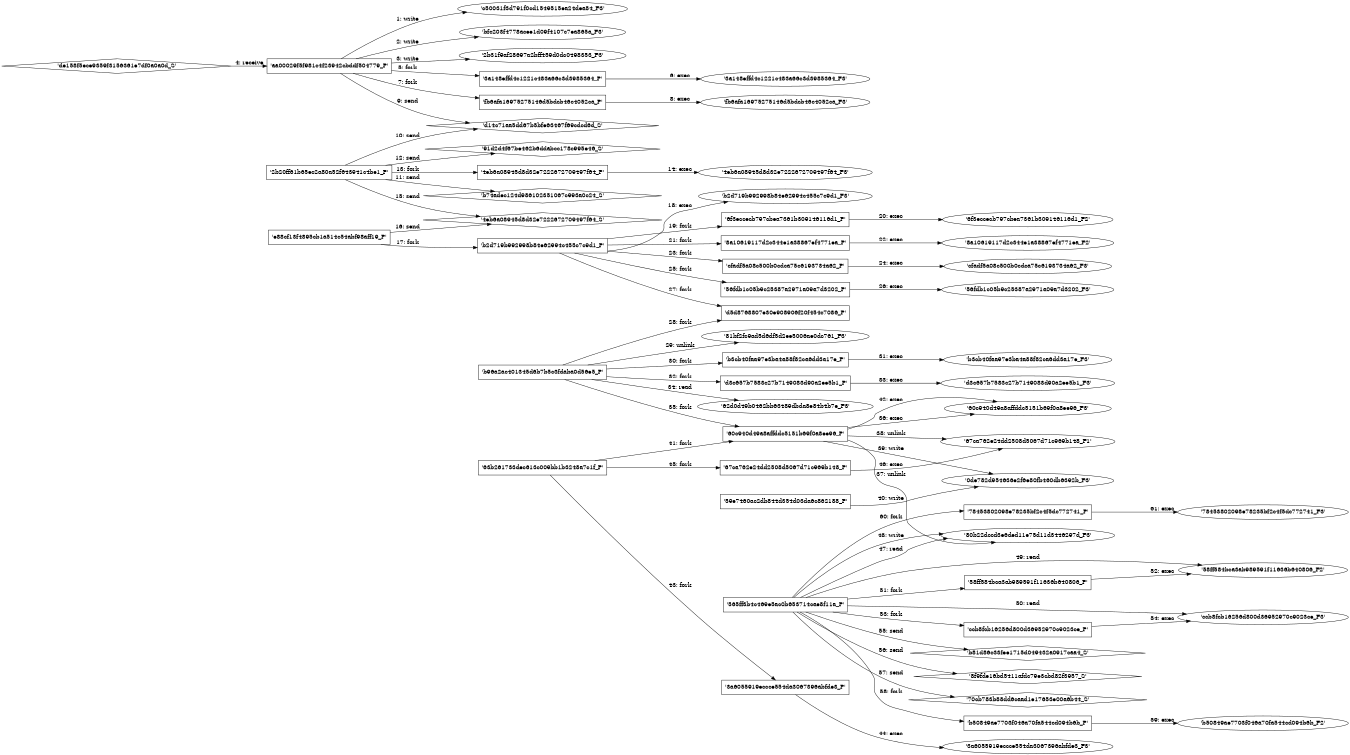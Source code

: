 digraph "D:\Learning\Paper\apt\基于CTI的攻击预警\Dataset\攻击图\ASGfromALLCTI\Threat Roundup for July 30 to August 6.dot" {
rankdir="LR"
size="9"
fixedsize="false"
splines="true"
nodesep=0.3
ranksep=0
fontsize=10
overlap="scalexy"
engine= "neato"
	"'c50031f3d791f0cd1549515ea24dea84_F3'" [node_type=file shape=ellipse]
	"'aa00029f5f981c4f23942cbddf504779_P'" [node_type=Process shape=box]
	"'aa00029f5f981c4f23942cbddf504779_P'" -> "'c50031f3d791f0cd1549515ea24dea84_F3'" [label="1: write"]
	"'bfc203f4778acee1d09f4107c7ea865a_F3'" [node_type=file shape=ellipse]
	"'aa00029f5f981c4f23942cbddf504779_P'" [node_type=Process shape=box]
	"'aa00029f5f981c4f23942cbddf504779_P'" -> "'bfc203f4778acee1d09f4107c7ea865a_F3'" [label="2: write"]
	"'2b31f9af28697a2bff459d0dc0498353_F3'" [node_type=file shape=ellipse]
	"'aa00029f5f981c4f23942cbddf504779_P'" [node_type=Process shape=box]
	"'aa00029f5f981c4f23942cbddf504779_P'" -> "'2b31f9af28697a2bff459d0dc0498353_F3'" [label="3: write"]
	"'aa00029f5f981c4f23942cbddf504779_P'" [node_type=Process shape=box]
	"'de158f5ece9359f3156361e7df0a0a0d_S'" [node_type=Socket shape=diamond]
	"'de158f5ece9359f3156361e7df0a0a0d_S'" -> "'aa00029f5f981c4f23942cbddf504779_P'" [label="4: receive"]
	"'aa00029f5f981c4f23942cbddf504779_P'" [node_type=Process shape=box]
	"'3a148effd4c1221c483a66c3d3985364_P'" [node_type=Process shape=box]
	"'aa00029f5f981c4f23942cbddf504779_P'" -> "'3a148effd4c1221c483a66c3d3985364_P'" [label="5: fork"]
	"'3a148effd4c1221c483a66c3d3985364_P'" [node_type=Process shape=box]
	"'3a148effd4c1221c483a66c3d3985364_F3'" [node_type=File shape=ellipse]
	"'3a148effd4c1221c483a66c3d3985364_P'" -> "'3a148effd4c1221c483a66c3d3985364_F3'" [label="6: exec"]
	"'aa00029f5f981c4f23942cbddf504779_P'" [node_type=Process shape=box]
	"'fb6afa16975275146d5bdcb46c4052ca_P'" [node_type=Process shape=box]
	"'aa00029f5f981c4f23942cbddf504779_P'" -> "'fb6afa16975275146d5bdcb46c4052ca_P'" [label="7: fork"]
	"'fb6afa16975275146d5bdcb46c4052ca_P'" [node_type=Process shape=box]
	"'fb6afa16975275146d5bdcb46c4052ca_F3'" [node_type=File shape=ellipse]
	"'fb6afa16975275146d5bdcb46c4052ca_P'" -> "'fb6afa16975275146d5bdcb46c4052ca_F3'" [label="8: exec"]
	"'d14c71aa5dd67b5bfe63467f69cdcd6d_S'" [node_type=Socket shape=diamond]
	"'aa00029f5f981c4f23942cbddf504779_P'" [node_type=Process shape=box]
	"'aa00029f5f981c4f23942cbddf504779_P'" -> "'d14c71aa5dd67b5bfe63467f69cdcd6d_S'" [label="9: send"]
	"'d14c71aa5dd67b5bfe63467f69cdcd6d_S'" [node_type=Socket shape=diamond]
	"'2b20ff61b65ec2a80a52f643941c4be1_P'" [node_type=Process shape=box]
	"'2b20ff61b65ec2a80a52f643941c4be1_P'" -> "'d14c71aa5dd67b5bfe63467f69cdcd6d_S'" [label="10: send"]
	"'b74adec124d986102351067c993a0c24_S'" [node_type=Socket shape=diamond]
	"'2b20ff61b65ec2a80a52f643941c4be1_P'" [node_type=Process shape=box]
	"'2b20ff61b65ec2a80a52f643941c4be1_P'" -> "'b74adec124d986102351067c993a0c24_S'" [label="11: send"]
	"'91d2d4f67be462b6ddabcc178c995e46_S'" [node_type=Socket shape=diamond]
	"'2b20ff61b65ec2a80a52f643941c4be1_P'" [node_type=Process shape=box]
	"'2b20ff61b65ec2a80a52f643941c4be1_P'" -> "'91d2d4f67be462b6ddabcc178c995e46_S'" [label="12: send"]
	"'2b20ff61b65ec2a80a52f643941c4be1_P'" [node_type=Process shape=box]
	"'4eb6a08945d8d32e7222672709497f64_P'" [node_type=Process shape=box]
	"'2b20ff61b65ec2a80a52f643941c4be1_P'" -> "'4eb6a08945d8d32e7222672709497f64_P'" [label="13: fork"]
	"'4eb6a08945d8d32e7222672709497f64_P'" [node_type=Process shape=box]
	"'4eb6a08945d8d32e7222672709497f64_F3'" [node_type=File shape=ellipse]
	"'4eb6a08945d8d32e7222672709497f64_P'" -> "'4eb6a08945d8d32e7222672709497f64_F3'" [label="14: exec"]
	"'4eb6a08945d8d32e7222672709497f64_S'" [node_type=Socket shape=diamond]
	"'2b20ff61b65ec2a80a52f643941c4be1_P'" [node_type=Process shape=box]
	"'2b20ff61b65ec2a80a52f643941c4be1_P'" -> "'4eb6a08945d8d32e7222672709497f64_S'" [label="15: send"]
	"'4eb6a08945d8d32e7222672709497f64_S'" [node_type=Socket shape=diamond]
	"'e88cf13f4895cb1a514c54abf98aff19_P'" [node_type=Process shape=box]
	"'e88cf13f4895cb1a514c54abf98aff19_P'" -> "'4eb6a08945d8d32e7222672709497f64_S'" [label="16: send"]
	"'e88cf13f4895cb1a514c54abf98aff19_P'" [node_type=Process shape=box]
	"'b2d719b992998b84e62994c455c7c9d1_P'" [node_type=Process shape=box]
	"'e88cf13f4895cb1a514c54abf98aff19_P'" -> "'b2d719b992998b84e62994c455c7c9d1_P'" [label="17: fork"]
	"'b2d719b992998b84e62994c455c7c9d1_P'" [node_type=Process shape=box]
	"'b2d719b992998b84e62994c455c7c9d1_F3'" [node_type=File shape=ellipse]
	"'b2d719b992998b84e62994c455c7c9d1_P'" -> "'b2d719b992998b84e62994c455c7c9d1_F3'" [label="18: exec"]
	"'b2d719b992998b84e62994c455c7c9d1_P'" [node_type=Process shape=box]
	"'6f3eccecb797cbea7361b309146116d1_P'" [node_type=Process shape=box]
	"'b2d719b992998b84e62994c455c7c9d1_P'" -> "'6f3eccecb797cbea7361b309146116d1_P'" [label="19: fork"]
	"'6f3eccecb797cbea7361b309146116d1_P'" [node_type=Process shape=box]
	"'6f3eccecb797cbea7361b309146116d1_F2'" [node_type=File shape=ellipse]
	"'6f3eccecb797cbea7361b309146116d1_P'" -> "'6f3eccecb797cbea7361b309146116d1_F2'" [label="20: exec"]
	"'b2d719b992998b84e62994c455c7c9d1_P'" [node_type=Process shape=box]
	"'8a10619117d2c344e1a38867ef4771ea_P'" [node_type=Process shape=box]
	"'b2d719b992998b84e62994c455c7c9d1_P'" -> "'8a10619117d2c344e1a38867ef4771ea_P'" [label="21: fork"]
	"'8a10619117d2c344e1a38867ef4771ea_P'" [node_type=Process shape=box]
	"'8a10619117d2c344e1a38867ef4771ea_F2'" [node_type=File shape=ellipse]
	"'8a10619117d2c344e1a38867ef4771ea_P'" -> "'8a10619117d2c344e1a38867ef4771ea_F2'" [label="22: exec"]
	"'b2d719b992998b84e62994c455c7c9d1_P'" [node_type=Process shape=box]
	"'cfadf5a08c500b0cdca75c6193734a62_P'" [node_type=Process shape=box]
	"'b2d719b992998b84e62994c455c7c9d1_P'" -> "'cfadf5a08c500b0cdca75c6193734a62_P'" [label="23: fork"]
	"'cfadf5a08c500b0cdca75c6193734a62_P'" [node_type=Process shape=box]
	"'cfadf5a08c500b0cdca75c6193734a62_F3'" [node_type=File shape=ellipse]
	"'cfadf5a08c500b0cdca75c6193734a62_P'" -> "'cfadf5a08c500b0cdca75c6193734a62_F3'" [label="24: exec"]
	"'b2d719b992998b84e62994c455c7c9d1_P'" [node_type=Process shape=box]
	"'56fdb1c05b9c25387a2971a09a7d3202_P'" [node_type=Process shape=box]
	"'b2d719b992998b84e62994c455c7c9d1_P'" -> "'56fdb1c05b9c25387a2971a09a7d3202_P'" [label="25: fork"]
	"'56fdb1c05b9c25387a2971a09a7d3202_P'" [node_type=Process shape=box]
	"'56fdb1c05b9c25387a2971a09a7d3202_F3'" [node_type=File shape=ellipse]
	"'56fdb1c05b9c25387a2971a09a7d3202_P'" -> "'56fdb1c05b9c25387a2971a09a7d3202_F3'" [label="26: exec"]
	"'b2d719b992998b84e62994c455c7c9d1_P'" [node_type=Process shape=box]
	"'d5d8768807e30e908906f20f454c7086_P'" [node_type=Process shape=box]
	"'b2d719b992998b84e62994c455c7c9d1_P'" -> "'d5d8768807e30e908906f20f454c7086_P'" [label="27: fork"]
	"'b96a2ac401345d6b7b5c3fdaba0d56e5_P'" [node_type=Process shape=box]
	"'d5d8768807e30e908906f20f454c7086_P'" [node_type=Process shape=box]
	"'b96a2ac401345d6b7b5c3fdaba0d56e5_P'" -> "'d5d8768807e30e908906f20f454c7086_P'" [label="28: fork"]
	"'81bf2fc9ad5d6df5d2ee5006ae0dc761_F3'" [node_type=file shape=ellipse]
	"'b96a2ac401345d6b7b5c3fdaba0d56e5_P'" [node_type=Process shape=box]
	"'b96a2ac401345d6b7b5c3fdaba0d56e5_P'" -> "'81bf2fc9ad5d6df5d2ee5006ae0dc761_F3'" [label="29: unlink"]
	"'b96a2ac401345d6b7b5c3fdaba0d56e5_P'" [node_type=Process shape=box]
	"'b3cb40faa97e3ba4a88f82ca6dd3a17e_P'" [node_type=Process shape=box]
	"'b96a2ac401345d6b7b5c3fdaba0d56e5_P'" -> "'b3cb40faa97e3ba4a88f82ca6dd3a17e_P'" [label="30: fork"]
	"'b3cb40faa97e3ba4a88f82ca6dd3a17e_P'" [node_type=Process shape=box]
	"'b3cb40faa97e3ba4a88f82ca6dd3a17e_F3'" [node_type=File shape=ellipse]
	"'b3cb40faa97e3ba4a88f82ca6dd3a17e_P'" -> "'b3cb40faa97e3ba4a88f82ca6dd3a17e_F3'" [label="31: exec"]
	"'b96a2ac401345d6b7b5c3fdaba0d56e5_P'" [node_type=Process shape=box]
	"'d3c657b7583c27b7149083d90a2ee5b1_P'" [node_type=Process shape=box]
	"'b96a2ac401345d6b7b5c3fdaba0d56e5_P'" -> "'d3c657b7583c27b7149083d90a2ee5b1_P'" [label="32: fork"]
	"'d3c657b7583c27b7149083d90a2ee5b1_P'" [node_type=Process shape=box]
	"'d3c657b7583c27b7149083d90a2ee5b1_F3'" [node_type=File shape=ellipse]
	"'d3c657b7583c27b7149083d90a2ee5b1_P'" -> "'d3c657b7583c27b7149083d90a2ee5b1_F3'" [label="33: exec"]
	"'62d0d49b0462bb63489dbda8e84b4b7e_F3'" [node_type=file shape=ellipse]
	"'b96a2ac401345d6b7b5c3fdaba0d56e5_P'" [node_type=Process shape=box]
	"'b96a2ac401345d6b7b5c3fdaba0d56e5_P'" -> "'62d0d49b0462bb63489dbda8e84b4b7e_F3'" [label="34: read"]
	"'b96a2ac401345d6b7b5c3fdaba0d56e5_P'" [node_type=Process shape=box]
	"'60c940d49a8affddc5151b69f0a8ee96_P'" [node_type=Process shape=box]
	"'b96a2ac401345d6b7b5c3fdaba0d56e5_P'" -> "'60c940d49a8affddc5151b69f0a8ee96_P'" [label="35: fork"]
	"'60c940d49a8affddc5151b69f0a8ee96_P'" [node_type=Process shape=box]
	"'60c940d49a8affddc5151b69f0a8ee96_F3'" [node_type=File shape=ellipse]
	"'60c940d49a8affddc5151b69f0a8ee96_P'" -> "'60c940d49a8affddc5151b69f0a8ee96_F3'" [label="36: exec"]
	"'80b22dccd3e6ded11e75d11d3446297d_F3'" [node_type=file shape=ellipse]
	"'60c940d49a8affddc5151b69f0a8ee96_P'" [node_type=Process shape=box]
	"'60c940d49a8affddc5151b69f0a8ee96_P'" -> "'80b22dccd3e6ded11e75d11d3446297d_F3'" [label="37: unlink"]
	"'67ca762e24dd2508d5067d71c969b148_F1'" [node_type=file shape=ellipse]
	"'60c940d49a8affddc5151b69f0a8ee96_P'" [node_type=Process shape=box]
	"'60c940d49a8affddc5151b69f0a8ee96_P'" -> "'67ca762e24dd2508d5067d71c969b148_F1'" [label="38: unlink"]
	"'0de782d954636e2f6e80fb460db6392b_F3'" [node_type=file shape=ellipse]
	"'60c940d49a8affddc5151b69f0a8ee96_P'" [node_type=Process shape=box]
	"'60c940d49a8affddc5151b69f0a8ee96_P'" -> "'0de782d954636e2f6e80fb460db6392b_F3'" [label="39: write"]
	"'0de782d954636e2f6e80fb460db6392b_F3'" [node_type=file shape=ellipse]
	"'59e7460ac2db844d354d03da6c862188_P'" [node_type=Process shape=box]
	"'59e7460ac2db844d354d03da6c862188_P'" -> "'0de782d954636e2f6e80fb460db6392b_F3'" [label="40: write"]
	"'63b261733dec613c009bb1b3248a7c1f_P'" [node_type=Process shape=box]
	"'60c940d49a8affddc5151b69f0a8ee96_P'" [node_type=Process shape=box]
	"'63b261733dec613c009bb1b3248a7c1f_P'" -> "'60c940d49a8affddc5151b69f0a8ee96_P'" [label="41: fork"]
	"'60c940d49a8affddc5151b69f0a8ee96_P'" [node_type=Process shape=box]
	"'60c940d49a8affddc5151b69f0a8ee96_F3'" [node_type=File shape=ellipse]
	"'60c940d49a8affddc5151b69f0a8ee96_P'" -> "'60c940d49a8affddc5151b69f0a8ee96_F3'" [label="42: exec"]
	"'63b261733dec613c009bb1b3248a7c1f_P'" [node_type=Process shape=box]
	"'3a6055919eccce554da3067396abfde3_P'" [node_type=Process shape=box]
	"'63b261733dec613c009bb1b3248a7c1f_P'" -> "'3a6055919eccce554da3067396abfde3_P'" [label="43: fork"]
	"'3a6055919eccce554da3067396abfde3_P'" [node_type=Process shape=box]
	"'3a6055919eccce554da3067396abfde3_F3'" [node_type=File shape=ellipse]
	"'3a6055919eccce554da3067396abfde3_P'" -> "'3a6055919eccce554da3067396abfde3_F3'" [label="44: exec"]
	"'63b261733dec613c009bb1b3248a7c1f_P'" [node_type=Process shape=box]
	"'67ca762e24dd2508d5067d71c969b148_P'" [node_type=Process shape=box]
	"'63b261733dec613c009bb1b3248a7c1f_P'" -> "'67ca762e24dd2508d5067d71c969b148_P'" [label="45: fork"]
	"'67ca762e24dd2508d5067d71c969b148_P'" [node_type=Process shape=box]
	"'67ca762e24dd2508d5067d71c969b148_F1'" [node_type=File shape=ellipse]
	"'67ca762e24dd2508d5067d71c969b148_P'" -> "'67ca762e24dd2508d5067d71c969b148_F1'" [label="46: exec"]
	"'80b22dccd3e6ded11e75d11d3446297d_F3'" [node_type=file shape=ellipse]
	"'565ff3b4c469e5ac0b653714cae8f11a_P'" [node_type=Process shape=box]
	"'565ff3b4c469e5ac0b653714cae8f11a_P'" -> "'80b22dccd3e6ded11e75d11d3446297d_F3'" [label="47: read"]
	"'80b22dccd3e6ded11e75d11d3446297d_F3'" [node_type=file shape=ellipse]
	"'565ff3b4c469e5ac0b653714cae8f11a_P'" [node_type=Process shape=box]
	"'565ff3b4c469e5ac0b653714cae8f11a_P'" -> "'80b22dccd3e6ded11e75d11d3446297d_F3'" [label="48: write"]
	"'58ff584bca3ab989591f11636b640806_F2'" [node_type=file shape=ellipse]
	"'565ff3b4c469e5ac0b653714cae8f11a_P'" [node_type=Process shape=box]
	"'565ff3b4c469e5ac0b653714cae8f11a_P'" -> "'58ff584bca3ab989591f11636b640806_F2'" [label="49: read"]
	"'ccb8fcb16256d800d36952970c9023ce_F3'" [node_type=file shape=ellipse]
	"'565ff3b4c469e5ac0b653714cae8f11a_P'" [node_type=Process shape=box]
	"'565ff3b4c469e5ac0b653714cae8f11a_P'" -> "'ccb8fcb16256d800d36952970c9023ce_F3'" [label="50: read"]
	"'565ff3b4c469e5ac0b653714cae8f11a_P'" [node_type=Process shape=box]
	"'58ff584bca3ab989591f11636b640806_P'" [node_type=Process shape=box]
	"'565ff3b4c469e5ac0b653714cae8f11a_P'" -> "'58ff584bca3ab989591f11636b640806_P'" [label="51: fork"]
	"'58ff584bca3ab989591f11636b640806_P'" [node_type=Process shape=box]
	"'58ff584bca3ab989591f11636b640806_F2'" [node_type=File shape=ellipse]
	"'58ff584bca3ab989591f11636b640806_P'" -> "'58ff584bca3ab989591f11636b640806_F2'" [label="52: exec"]
	"'565ff3b4c469e5ac0b653714cae8f11a_P'" [node_type=Process shape=box]
	"'ccb8fcb16256d800d36952970c9023ce_P'" [node_type=Process shape=box]
	"'565ff3b4c469e5ac0b653714cae8f11a_P'" -> "'ccb8fcb16256d800d36952970c9023ce_P'" [label="53: fork"]
	"'ccb8fcb16256d800d36952970c9023ce_P'" [node_type=Process shape=box]
	"'ccb8fcb16256d800d36952970c9023ce_F3'" [node_type=File shape=ellipse]
	"'ccb8fcb16256d800d36952970c9023ce_P'" -> "'ccb8fcb16256d800d36952970c9023ce_F3'" [label="54: exec"]
	"'b81d86c33fee1715d049432a0917caa4_S'" [node_type=Socket shape=diamond]
	"'565ff3b4c469e5ac0b653714cae8f11a_P'" [node_type=Process shape=box]
	"'565ff3b4c469e5ac0b653714cae8f11a_P'" -> "'b81d86c33fee1715d049432a0917caa4_S'" [label="55: send"]
	"'8f9fde16bd5411afdc79e3cbd82f3957_S'" [node_type=Socket shape=diamond]
	"'565ff3b4c469e5ac0b653714cae8f11a_P'" [node_type=Process shape=box]
	"'565ff3b4c469e5ac0b653714cae8f11a_P'" -> "'8f9fde16bd5411afdc79e3cbd82f3957_S'" [label="56: send"]
	"'70cb783b88dd6caad1e17653e00a6b44_S'" [node_type=Socket shape=diamond]
	"'565ff3b4c469e5ac0b653714cae8f11a_P'" [node_type=Process shape=box]
	"'565ff3b4c469e5ac0b653714cae8f11a_P'" -> "'70cb783b88dd6caad1e17653e00a6b44_S'" [label="57: send"]
	"'565ff3b4c469e5ac0b653714cae8f11a_P'" [node_type=Process shape=box]
	"'b50849ae7703f046a70fa544cd094b6b_P'" [node_type=Process shape=box]
	"'565ff3b4c469e5ac0b653714cae8f11a_P'" -> "'b50849ae7703f046a70fa544cd094b6b_P'" [label="58: fork"]
	"'b50849ae7703f046a70fa544cd094b6b_P'" [node_type=Process shape=box]
	"'b50849ae7703f046a70fa544cd094b6b_F2'" [node_type=File shape=ellipse]
	"'b50849ae7703f046a70fa544cd094b6b_P'" -> "'b50849ae7703f046a70fa544cd094b6b_F2'" [label="59: exec"]
	"'565ff3b4c469e5ac0b653714cae8f11a_P'" [node_type=Process shape=box]
	"'78453802098e78235bf2c4f5dc772741_P'" [node_type=Process shape=box]
	"'565ff3b4c469e5ac0b653714cae8f11a_P'" -> "'78453802098e78235bf2c4f5dc772741_P'" [label="60: fork"]
	"'78453802098e78235bf2c4f5dc772741_P'" [node_type=Process shape=box]
	"'78453802098e78235bf2c4f5dc772741_F3'" [node_type=File shape=ellipse]
	"'78453802098e78235bf2c4f5dc772741_P'" -> "'78453802098e78235bf2c4f5dc772741_F3'" [label="61: exec"]
}
